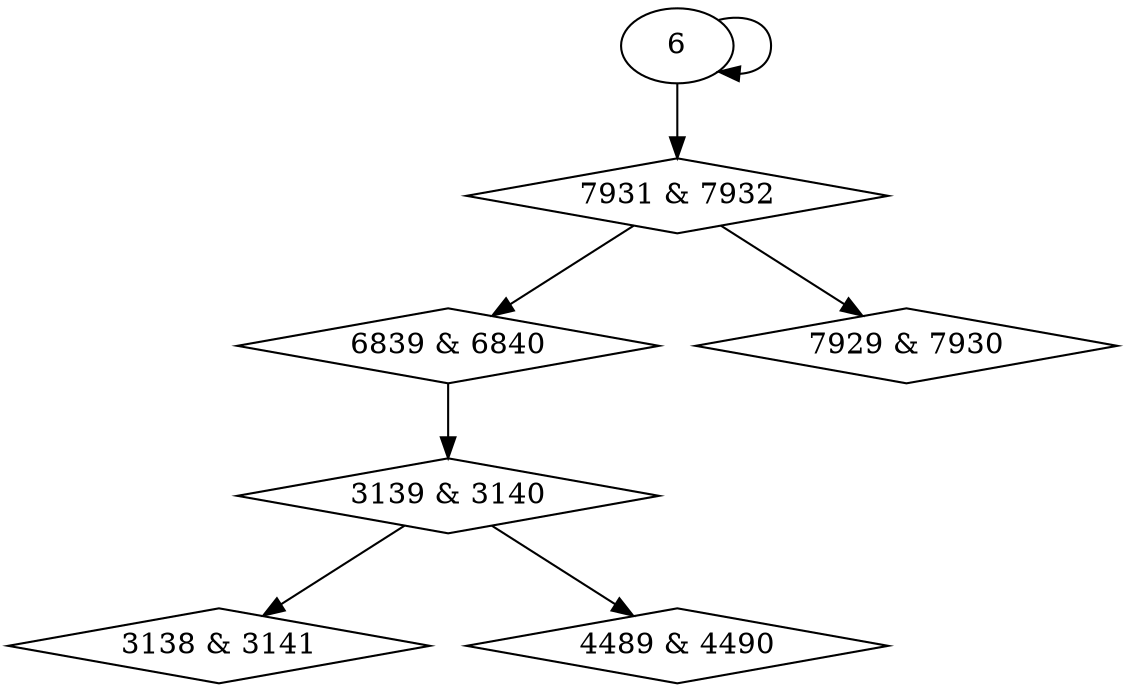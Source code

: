digraph {
0 [label = "3138 & 3141", shape = diamond];
1 [label = "3139 & 3140", shape = diamond];
2 [label = "4489 & 4490", shape = diamond];
3 [label = "6839 & 6840", shape = diamond];
4 [label = "7929 & 7930", shape = diamond];
5 [label = "7931 & 7932", shape = diamond];
1 -> 0;
3 -> 1;
1 -> 2;
5 -> 3;
5 -> 4;
6 -> 5;
6 -> 6;
}
